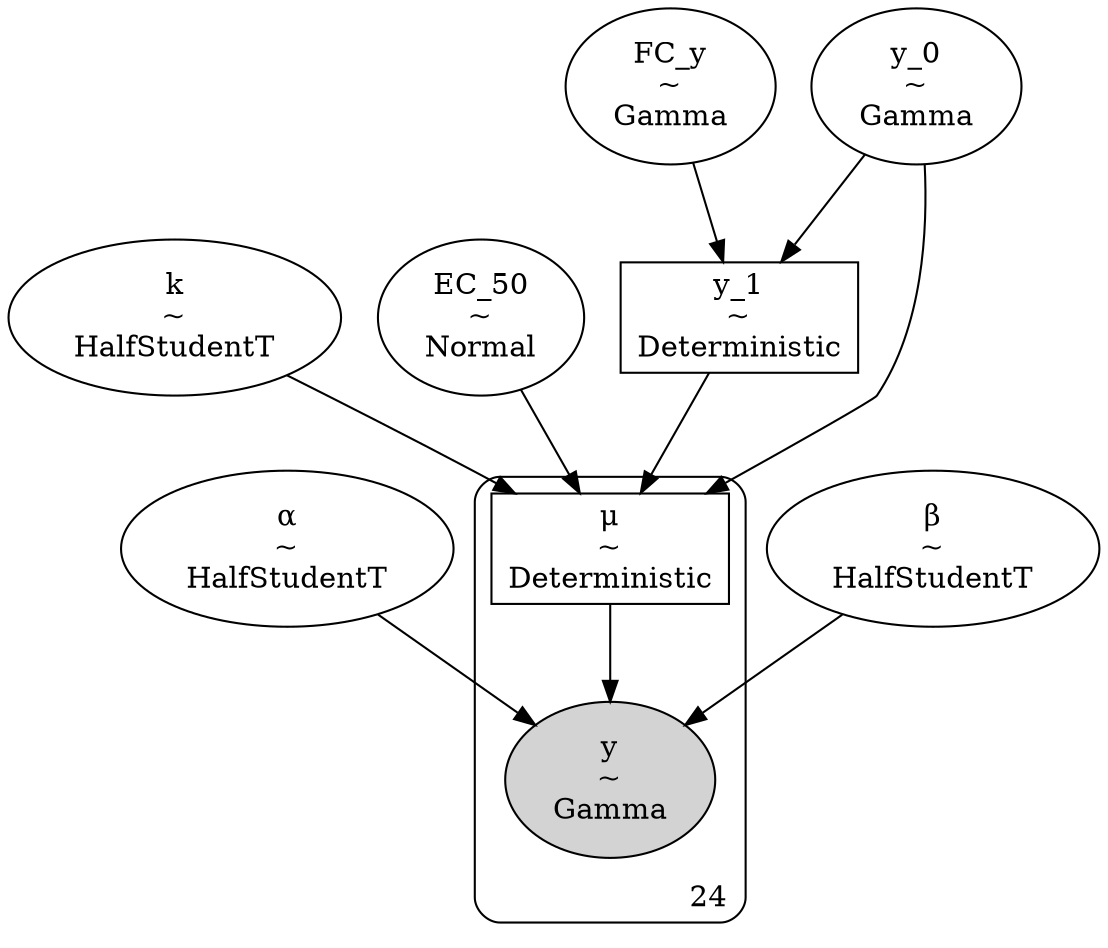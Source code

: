digraph {
	"α" [label="α
~
HalfStudentT" shape=ellipse]
	k [label="k
~
HalfStudentT" shape=ellipse]
	EC_50 [label="EC_50
~
Normal" shape=ellipse]
	"β" [label="β
~
HalfStudentT" shape=ellipse]
	y_0 [label="y_0
~
Gamma" shape=ellipse]
	FC_y [label="FC_y
~
Gamma" shape=ellipse]
	y_1 [label="y_1
~
Deterministic" shape=box]
	subgraph cluster24 {
		"μ" [label="μ
~
Deterministic" shape=box]
		y [label="y
~
Gamma" shape=ellipse style=filled]
		label=24 labeljust=r labelloc=b style=rounded
	}
	y_0 -> y_1
	FC_y -> y_1
	y_0 -> "μ"
	EC_50 -> "μ"
	k -> "μ"
	y_1 -> "μ"
	"β" -> y
	"α" -> y
	"μ" -> y
}
